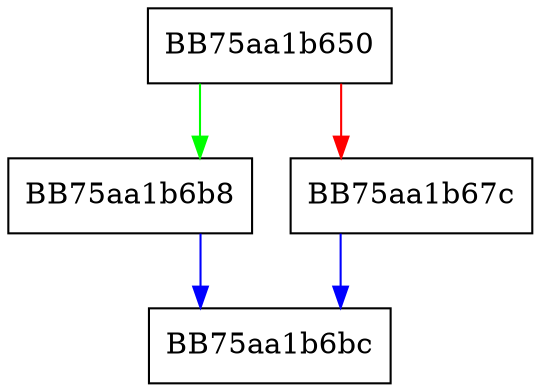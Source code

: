 digraph WriteMemory {
  node [shape="box"];
  graph [splines=ortho];
  BB75aa1b650 -> BB75aa1b6b8 [color="green"];
  BB75aa1b650 -> BB75aa1b67c [color="red"];
  BB75aa1b67c -> BB75aa1b6bc [color="blue"];
  BB75aa1b6b8 -> BB75aa1b6bc [color="blue"];
}
